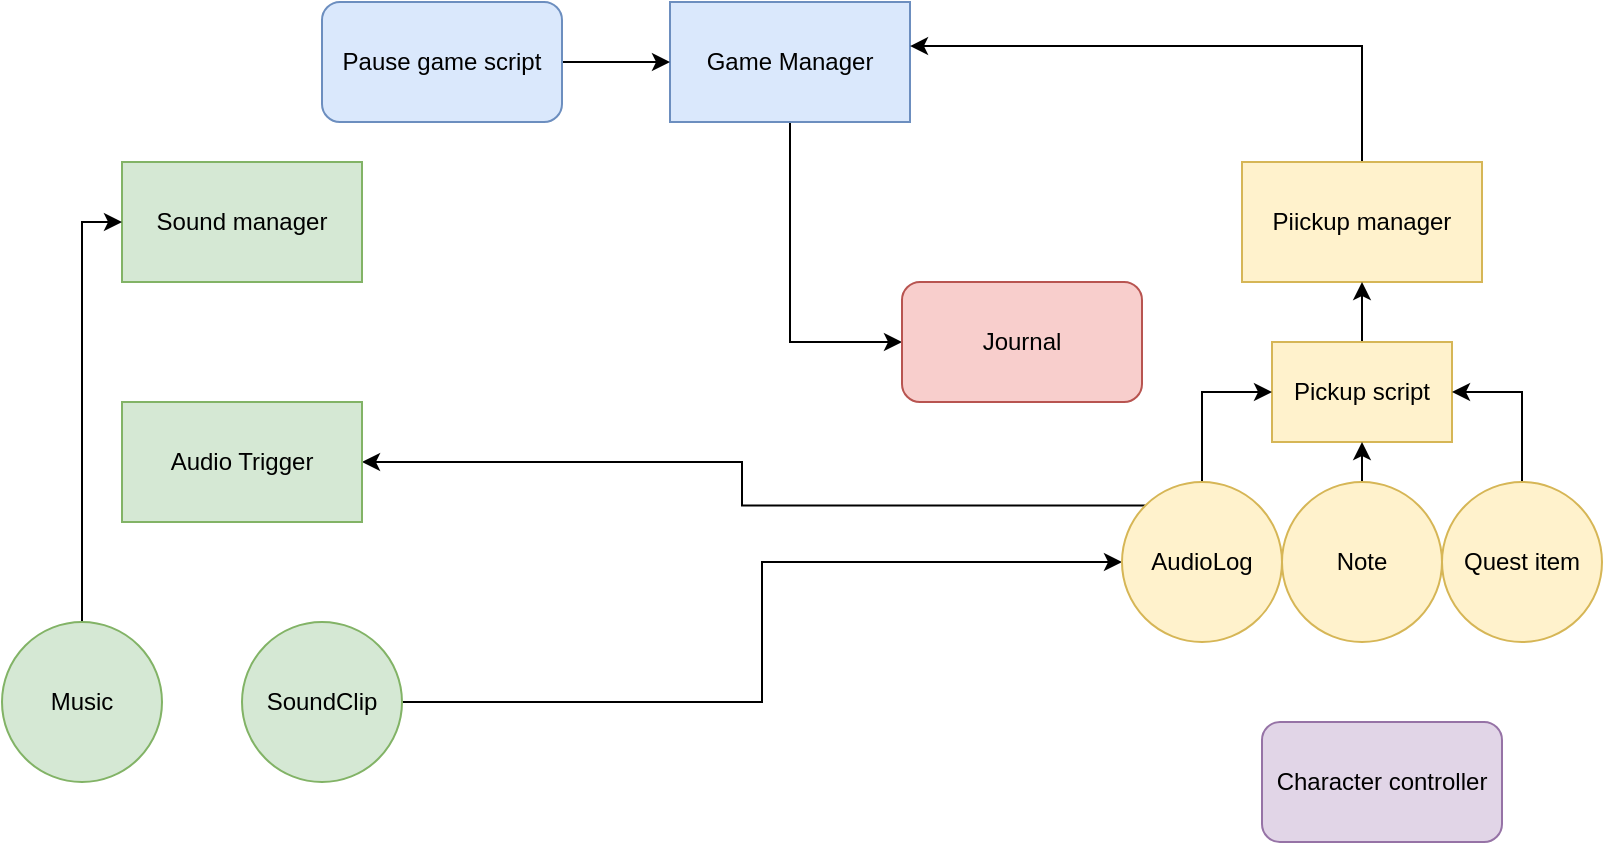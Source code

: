 <mxfile version="15.5.4" type="github"><diagram id="UquLAr4cu2NPW0pjf9Y0" name="Page-1"><mxGraphModel dx="1422" dy="705" grid="1" gridSize="10" guides="1" tooltips="1" connect="1" arrows="1" fold="1" page="1" pageScale="1" pageWidth="827" pageHeight="1169" math="0" shadow="0"><root><mxCell id="0"/><mxCell id="1" parent="0"/><mxCell id="-uKfRzXWsdSdc1P1DaQ7-25" style="edgeStyle=orthogonalEdgeStyle;rounded=0;orthogonalLoop=1;jettySize=auto;html=1;exitX=0.5;exitY=1;exitDx=0;exitDy=0;entryX=0;entryY=0.5;entryDx=0;entryDy=0;" edge="1" parent="1" source="-uKfRzXWsdSdc1P1DaQ7-1" target="-uKfRzXWsdSdc1P1DaQ7-9"><mxGeometry relative="1" as="geometry"/></mxCell><mxCell id="-uKfRzXWsdSdc1P1DaQ7-1" value="Game Manager" style="rounded=0;whiteSpace=wrap;html=1;fillColor=#dae8fc;strokeColor=#6c8ebf;" vertex="1" parent="1"><mxGeometry x="354" y="40" width="120" height="60" as="geometry"/></mxCell><mxCell id="-uKfRzXWsdSdc1P1DaQ7-5" style="edgeStyle=orthogonalEdgeStyle;rounded=0;orthogonalLoop=1;jettySize=auto;html=1;exitX=0.5;exitY=0;exitDx=0;exitDy=0;entryX=1;entryY=0.367;entryDx=0;entryDy=0;entryPerimeter=0;" edge="1" parent="1" source="-uKfRzXWsdSdc1P1DaQ7-2" target="-uKfRzXWsdSdc1P1DaQ7-1"><mxGeometry relative="1" as="geometry"/></mxCell><mxCell id="-uKfRzXWsdSdc1P1DaQ7-2" value="Piickup manager" style="rounded=0;whiteSpace=wrap;html=1;fillColor=#fff2cc;strokeColor=#d6b656;" vertex="1" parent="1"><mxGeometry x="640" y="120" width="120" height="60" as="geometry"/></mxCell><mxCell id="-uKfRzXWsdSdc1P1DaQ7-4" style="edgeStyle=orthogonalEdgeStyle;rounded=0;orthogonalLoop=1;jettySize=auto;html=1;exitX=0.5;exitY=0;exitDx=0;exitDy=0;entryX=0.5;entryY=1;entryDx=0;entryDy=0;" edge="1" parent="1" source="-uKfRzXWsdSdc1P1DaQ7-3" target="-uKfRzXWsdSdc1P1DaQ7-2"><mxGeometry relative="1" as="geometry"/></mxCell><mxCell id="-uKfRzXWsdSdc1P1DaQ7-3" value="Pickup script" style="rounded=0;whiteSpace=wrap;html=1;fillColor=#fff2cc;strokeColor=#d6b656;" vertex="1" parent="1"><mxGeometry x="655" y="210" width="90" height="50" as="geometry"/></mxCell><mxCell id="-uKfRzXWsdSdc1P1DaQ7-6" value="Sound manager" style="rounded=0;whiteSpace=wrap;html=1;fillColor=#d5e8d4;strokeColor=#82b366;" vertex="1" parent="1"><mxGeometry x="80" y="120" width="120" height="60" as="geometry"/></mxCell><mxCell id="-uKfRzXWsdSdc1P1DaQ7-7" value="Character controller" style="rounded=1;whiteSpace=wrap;html=1;fillColor=#e1d5e7;strokeColor=#9673a6;" vertex="1" parent="1"><mxGeometry x="650" y="400" width="120" height="60" as="geometry"/></mxCell><mxCell id="-uKfRzXWsdSdc1P1DaQ7-24" style="edgeStyle=orthogonalEdgeStyle;rounded=0;orthogonalLoop=1;jettySize=auto;html=1;exitX=1;exitY=0.5;exitDx=0;exitDy=0;entryX=0;entryY=0.5;entryDx=0;entryDy=0;" edge="1" parent="1" source="-uKfRzXWsdSdc1P1DaQ7-8" target="-uKfRzXWsdSdc1P1DaQ7-1"><mxGeometry relative="1" as="geometry"/></mxCell><mxCell id="-uKfRzXWsdSdc1P1DaQ7-8" value="Pause game script" style="rounded=1;whiteSpace=wrap;html=1;fillColor=#dae8fc;strokeColor=#6c8ebf;" vertex="1" parent="1"><mxGeometry x="180" y="40" width="120" height="60" as="geometry"/></mxCell><mxCell id="-uKfRzXWsdSdc1P1DaQ7-9" value="Journal" style="rounded=1;whiteSpace=wrap;html=1;fillColor=#f8cecc;strokeColor=#b85450;" vertex="1" parent="1"><mxGeometry x="470" y="180" width="120" height="60" as="geometry"/></mxCell><mxCell id="-uKfRzXWsdSdc1P1DaQ7-19" style="edgeStyle=orthogonalEdgeStyle;rounded=0;orthogonalLoop=1;jettySize=auto;html=1;exitX=1;exitY=0.5;exitDx=0;exitDy=0;entryX=0;entryY=0.5;entryDx=0;entryDy=0;" edge="1" parent="1" source="-uKfRzXWsdSdc1P1DaQ7-10" target="-uKfRzXWsdSdc1P1DaQ7-14"><mxGeometry relative="1" as="geometry"/></mxCell><mxCell id="-uKfRzXWsdSdc1P1DaQ7-10" value="SoundClip" style="ellipse;whiteSpace=wrap;html=1;aspect=fixed;fillColor=#d5e8d4;strokeColor=#82b366;" vertex="1" parent="1"><mxGeometry x="140" y="350" width="80" height="80" as="geometry"/></mxCell><mxCell id="-uKfRzXWsdSdc1P1DaQ7-27" style="edgeStyle=orthogonalEdgeStyle;rounded=0;orthogonalLoop=1;jettySize=auto;html=1;exitX=0.5;exitY=0;exitDx=0;exitDy=0;entryX=1;entryY=0.5;entryDx=0;entryDy=0;" edge="1" parent="1" source="-uKfRzXWsdSdc1P1DaQ7-12" target="-uKfRzXWsdSdc1P1DaQ7-3"><mxGeometry relative="1" as="geometry"/></mxCell><mxCell id="-uKfRzXWsdSdc1P1DaQ7-12" value="Quest item" style="ellipse;whiteSpace=wrap;html=1;aspect=fixed;fillColor=#fff2cc;strokeColor=#d6b656;" vertex="1" parent="1"><mxGeometry x="740" y="280" width="80" height="80" as="geometry"/></mxCell><mxCell id="-uKfRzXWsdSdc1P1DaQ7-26" style="edgeStyle=orthogonalEdgeStyle;rounded=0;orthogonalLoop=1;jettySize=auto;html=1;exitX=0.5;exitY=0;exitDx=0;exitDy=0;entryX=0.5;entryY=1;entryDx=0;entryDy=0;" edge="1" parent="1" source="-uKfRzXWsdSdc1P1DaQ7-13" target="-uKfRzXWsdSdc1P1DaQ7-3"><mxGeometry relative="1" as="geometry"/></mxCell><mxCell id="-uKfRzXWsdSdc1P1DaQ7-13" value="Note" style="ellipse;whiteSpace=wrap;html=1;aspect=fixed;fillColor=#fff2cc;strokeColor=#d6b656;" vertex="1" parent="1"><mxGeometry x="660" y="280" width="80" height="80" as="geometry"/></mxCell><mxCell id="-uKfRzXWsdSdc1P1DaQ7-21" style="edgeStyle=orthogonalEdgeStyle;rounded=0;orthogonalLoop=1;jettySize=auto;html=1;exitX=0;exitY=0;exitDx=0;exitDy=0;entryX=1;entryY=0.5;entryDx=0;entryDy=0;" edge="1" parent="1" source="-uKfRzXWsdSdc1P1DaQ7-14" target="-uKfRzXWsdSdc1P1DaQ7-16"><mxGeometry relative="1" as="geometry"/></mxCell><mxCell id="-uKfRzXWsdSdc1P1DaQ7-28" style="edgeStyle=orthogonalEdgeStyle;rounded=0;orthogonalLoop=1;jettySize=auto;html=1;exitX=0.5;exitY=0;exitDx=0;exitDy=0;entryX=0;entryY=0.5;entryDx=0;entryDy=0;" edge="1" parent="1" source="-uKfRzXWsdSdc1P1DaQ7-14" target="-uKfRzXWsdSdc1P1DaQ7-3"><mxGeometry relative="1" as="geometry"/></mxCell><mxCell id="-uKfRzXWsdSdc1P1DaQ7-14" value="AudioLog" style="ellipse;whiteSpace=wrap;html=1;aspect=fixed;fillColor=#fff2cc;strokeColor=#d6b656;" vertex="1" parent="1"><mxGeometry x="580" y="280" width="80" height="80" as="geometry"/></mxCell><mxCell id="-uKfRzXWsdSdc1P1DaQ7-16" value="Audio Trigger" style="rounded=0;whiteSpace=wrap;html=1;fillColor=#d5e8d4;strokeColor=#82b366;" vertex="1" parent="1"><mxGeometry x="80" y="240" width="120" height="60" as="geometry"/></mxCell><mxCell id="-uKfRzXWsdSdc1P1DaQ7-22" style="edgeStyle=orthogonalEdgeStyle;rounded=0;orthogonalLoop=1;jettySize=auto;html=1;exitX=0.5;exitY=0;exitDx=0;exitDy=0;entryX=0;entryY=0.5;entryDx=0;entryDy=0;" edge="1" parent="1" source="-uKfRzXWsdSdc1P1DaQ7-17" target="-uKfRzXWsdSdc1P1DaQ7-6"><mxGeometry relative="1" as="geometry"/></mxCell><mxCell id="-uKfRzXWsdSdc1P1DaQ7-17" value="Music" style="ellipse;whiteSpace=wrap;html=1;aspect=fixed;fillColor=#d5e8d4;strokeColor=#82b366;" vertex="1" parent="1"><mxGeometry x="20" y="350" width="80" height="80" as="geometry"/></mxCell></root></mxGraphModel></diagram></mxfile>